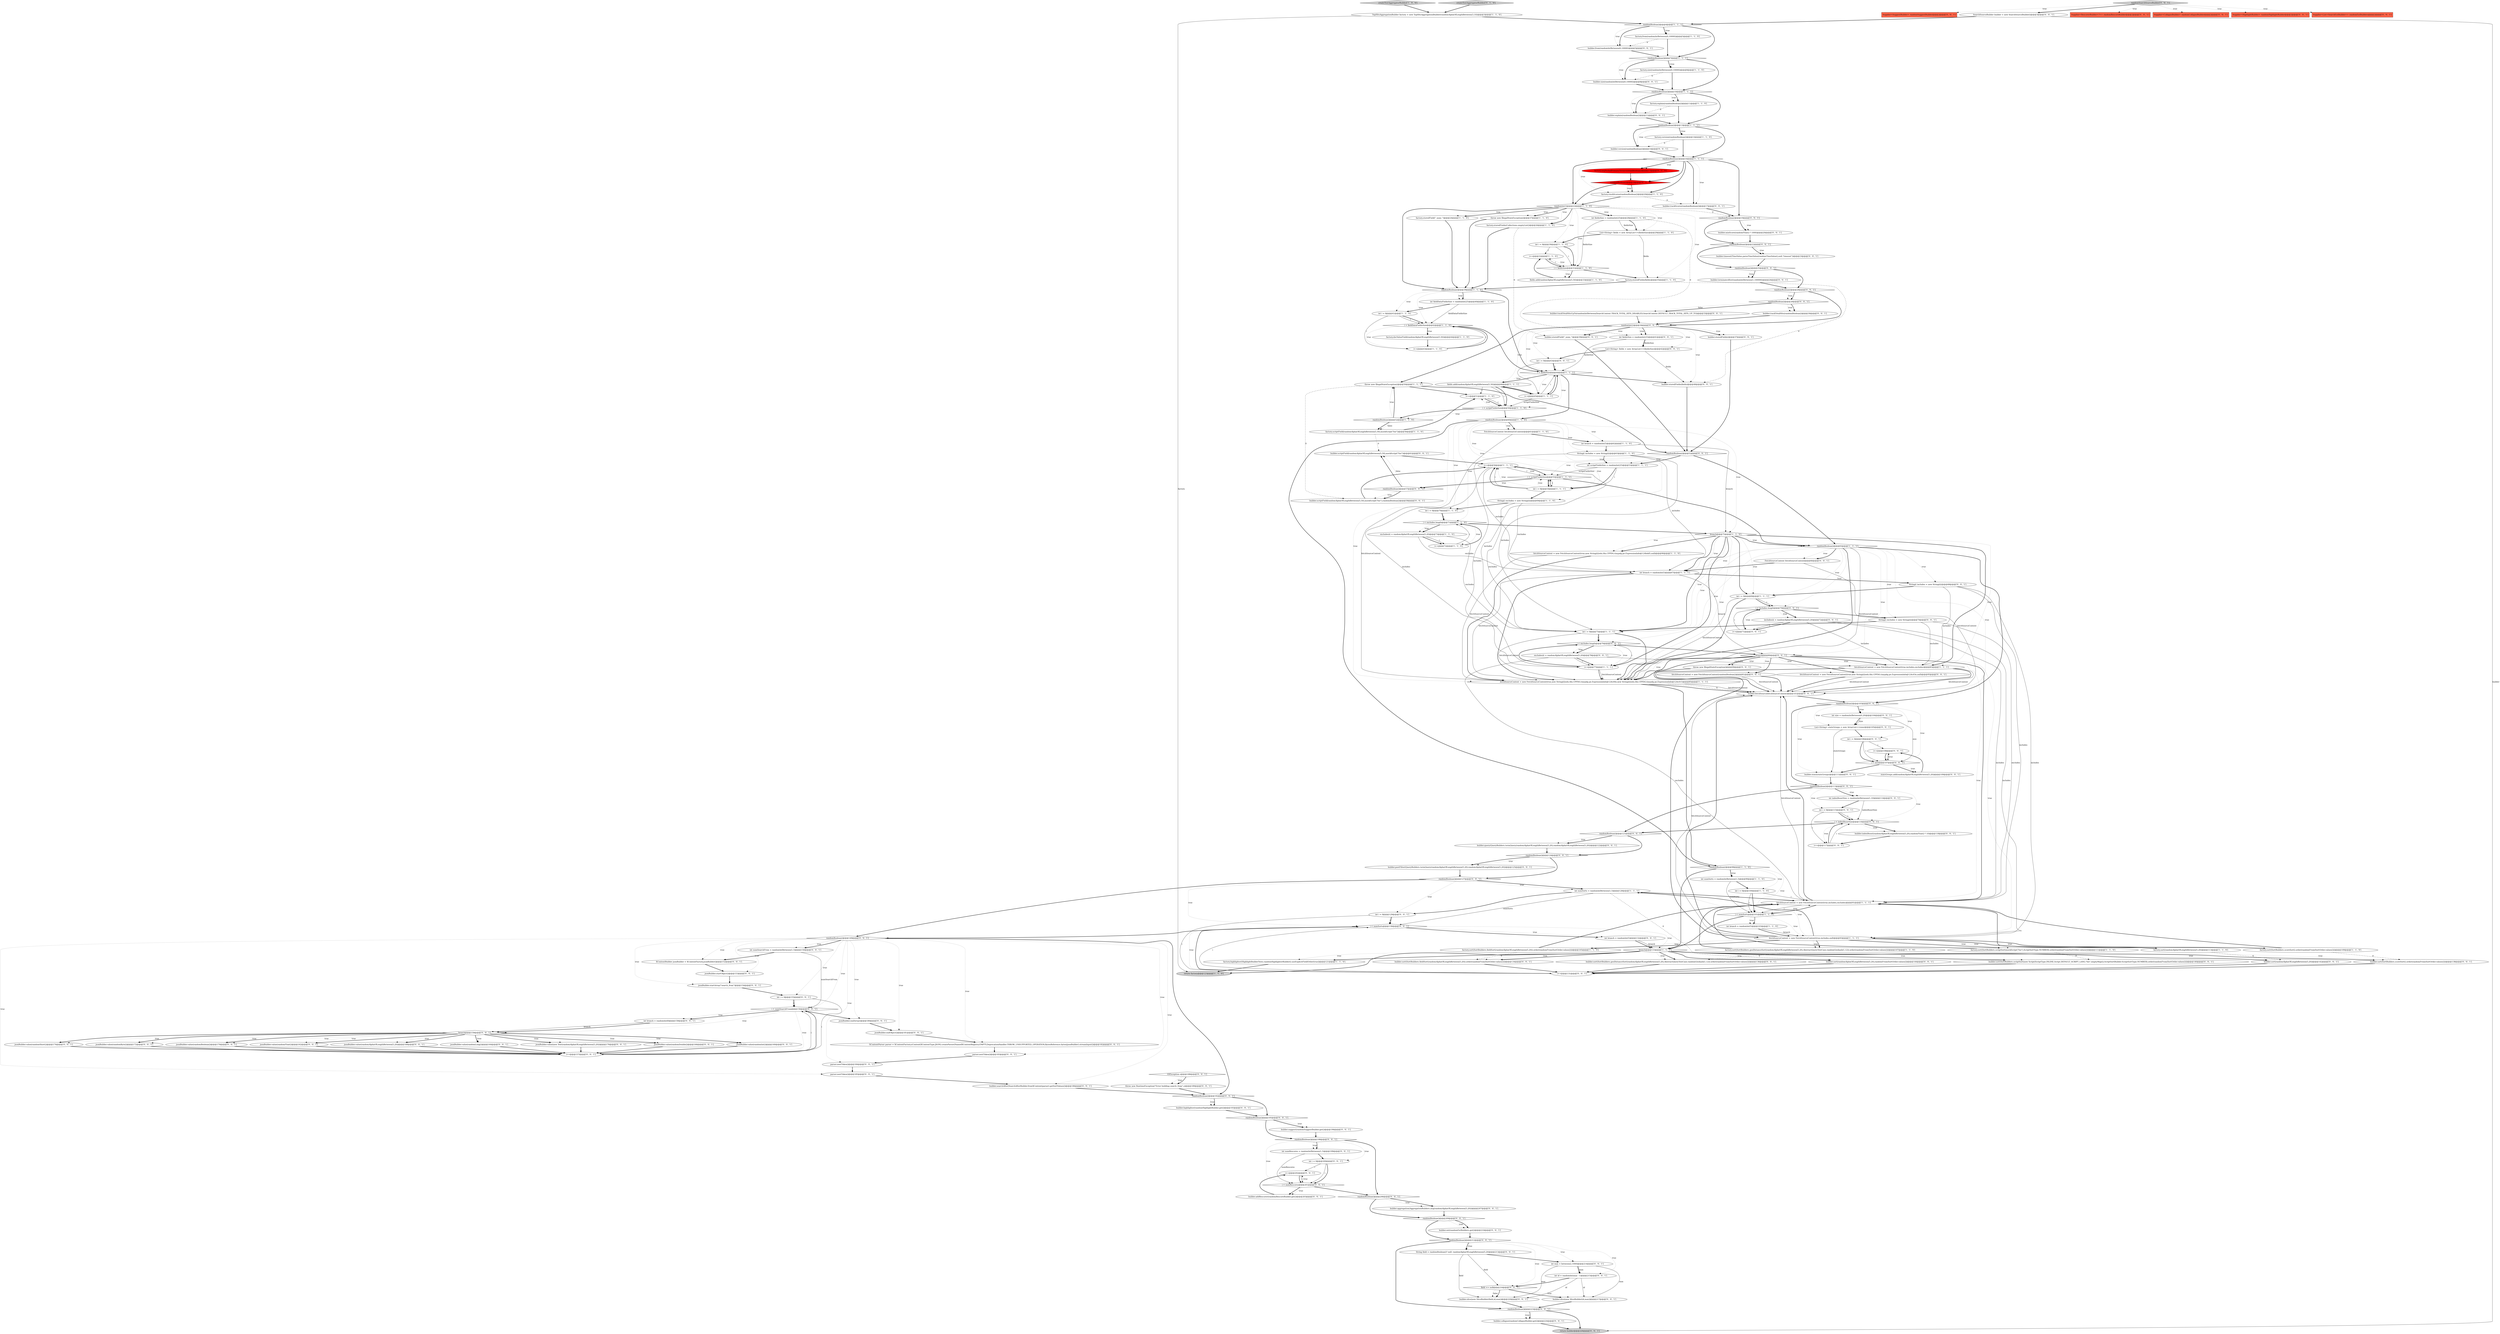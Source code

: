 digraph {
165 [style = filled, label = "fetchSourceContext = new FetchSourceContext(true,new String((((edu.fdu.CPPDG.tinypdg.pe.ExpressionInfo@124c03e,null)@@@95@@@['0', '0', '1']", fillcolor = white, shape = ellipse image = "AAA0AAABBB3BBB"];
68 [style = filled, label = "branch@@@133@@@['1', '1', '1']", fillcolor = white, shape = diamond image = "AAA0AAABBB1BBB"];
167 [style = filled, label = "builder.highlighter(randomHighlightBuilder.get())@@@193@@@['0', '0', '1']", fillcolor = white, shape = ellipse image = "AAA0AAABBB3BBB"];
105 [style = filled, label = "randomBoolean()@@@149@@@['0', '0', '1']", fillcolor = white, shape = diamond image = "AAA0AAABBB3BBB"];
135 [style = filled, label = "randomBoolean()@@@103@@@['0', '0', '1']", fillcolor = white, shape = diamond image = "AAA0AAABBB3BBB"];
133 [style = filled, label = "randomBoolean()@@@195@@@['0', '0', '1']", fillcolor = white, shape = diamond image = "AAA0AAABBB3BBB"];
177 [style = filled, label = "jsonBuilder.endArray()@@@180@@@['0', '0', '1']", fillcolor = white, shape = ellipse image = "AAA0AAABBB3BBB"];
8 [style = filled, label = "fetchSourceContext = new FetchSourceContext(true,includes,null)@@@93@@@['1', '1', '1']", fillcolor = white, shape = ellipse image = "AAA0AAABBB1BBB"];
199 [style = filled, label = "int i = 0@@@129@@@['0', '0', '1']", fillcolor = white, shape = ellipse image = "AAA0AAABBB3BBB"];
176 [style = filled, label = "Supplier<SuggestBuilder> randomSuggestBuilder@@@2@@@['0', '0', '1']", fillcolor = tomato, shape = box image = "AAA0AAABBB3BBB"];
9 [style = filled, label = "factory.version(randomBoolean())@@@14@@@['1', '1', '0']", fillcolor = white, shape = ellipse image = "AAA0AAABBB1BBB"];
82 [style = filled, label = "randomSearchSourceBuilder['0', '0', '1']", fillcolor = lightgray, shape = diamond image = "AAA0AAABBB3BBB"];
101 [style = filled, label = "randomBoolean()@@@22@@@['0', '0', '1']", fillcolor = white, shape = diamond image = "AAA0AAABBB3BBB"];
161 [style = filled, label = "i++@@@202@@@['0', '0', '1']", fillcolor = white, shape = ellipse image = "AAA0AAABBB3BBB"];
194 [style = filled, label = "randomBoolean()@@@192@@@['0', '0', '1']", fillcolor = white, shape = diamond image = "AAA0AAABBB3BBB"];
77 [style = filled, label = "randomBoolean()@@@19@@@['0', '1', '0']", fillcolor = red, shape = diamond image = "AAA1AAABBB2BBB"];
24 [style = filled, label = "fields.add(randomAlphaOfLengthBetween(5,50))@@@46@@@['1', '1', '1']", fillcolor = white, shape = ellipse image = "AAA0AAABBB1BBB"];
4 [style = filled, label = "throw new IllegalStateException()@@@50@@@['1', '1', '1']", fillcolor = white, shape = ellipse image = "AAA0AAABBB1BBB"];
187 [style = filled, label = "randomBoolean()@@@209@@@['0', '0', '1']", fillcolor = white, shape = diamond image = "AAA0AAABBB3BBB"];
159 [style = filled, label = "randomBoolean()@@@19@@@['0', '0', '1']", fillcolor = white, shape = diamond image = "AAA0AAABBB3BBB"];
97 [style = filled, label = "i < excludes.length@@@76@@@['0', '0', '1']", fillcolor = white, shape = diamond image = "AAA0AAABBB3BBB"];
127 [style = filled, label = "builder.sort(randomAlphaOfLengthBetween(5,20),randomFrom(SortOrder.values()))@@@144@@@['0', '0', '1']", fillcolor = white, shape = ellipse image = "AAA0AAABBB3BBB"];
203 [style = filled, label = "statsGroups.add(randomAlphaOfLengthBetween(5,20))@@@109@@@['0', '0', '1']", fillcolor = white, shape = ellipse image = "AAA0AAABBB3BBB"];
107 [style = filled, label = "jsonBuilder.startObject()@@@153@@@['0', '0', '1']", fillcolor = white, shape = ellipse image = "AAA0AAABBB3BBB"];
131 [style = filled, label = "throw new IllegalStateException()@@@99@@@['0', '0', '1']", fillcolor = white, shape = ellipse image = "AAA0AAABBB3BBB"];
139 [style = filled, label = "builder.sort(SortBuilders.scriptSort(new Script(ScriptType.INLINE,Script.DEFAULT_SCRIPT_LANG,\"foo\",emptyMap()),ScriptSortBuilder.ScriptSortType.NUMBER).order(randomFrom(SortOrder.values())))@@@140@@@['0', '0', '1']", fillcolor = white, shape = ellipse image = "AAA0AAABBB3BBB"];
169 [style = filled, label = "builder.storedFields()@@@37@@@['0', '0', '1']", fillcolor = white, shape = ellipse image = "AAA0AAABBB3BBB"];
60 [style = filled, label = "factory.docValueField(randomAlphaOfLengthBetween(5,50))@@@44@@@['1', '1', '0']", fillcolor = white, shape = ellipse image = "AAA0AAABBB1BBB"];
75 [style = filled, label = "factory.seqNoAndPrimaryTerm(randomBoolean())@@@17@@@['0', '1', '0']", fillcolor = red, shape = ellipse image = "AAA1AAABBB2BBB"];
108 [style = filled, label = "int size = randomIntBetween(0,20)@@@104@@@['0', '0', '1']", fillcolor = white, shape = ellipse image = "AAA0AAABBB3BBB"];
85 [style = filled, label = "builder.sort(randomAlphaOfLengthBetween(5,20))@@@142@@@['0', '0', '1']", fillcolor = white, shape = ellipse image = "AAA0AAABBB3BBB"];
44 [style = filled, label = "factory.sort(SortBuilders.scoreSort().order(randomFrom(SortOrder.values())))@@@109@@@['1', '1', '0']", fillcolor = white, shape = ellipse image = "AAA0AAABBB1BBB"];
13 [style = filled, label = "factory.size(randomIntBetween(0,10000))@@@8@@@['1', '1', '0']", fillcolor = white, shape = ellipse image = "AAA0AAABBB1BBB"];
51 [style = filled, label = "int branch = randomInt(5)@@@67@@@['1', '1', '1']", fillcolor = white, shape = ellipse image = "AAA0AAABBB1BBB"];
174 [style = filled, label = "fetchSourceContext = new FetchSourceContext(randomBoolean())@@@81@@@['0', '0', '1']", fillcolor = white, shape = ellipse image = "AAA0AAABBB3BBB"];
179 [style = filled, label = "builder.explain(randomBoolean())@@@11@@@['0', '0', '1']", fillcolor = white, shape = ellipse image = "AAA0AAABBB3BBB"];
150 [style = filled, label = "List<String> fields = new ArrayList<>(fieldsSize)@@@42@@@['0', '0', '1']", fillcolor = white, shape = ellipse image = "AAA0AAABBB3BBB"];
39 [style = filled, label = "i++@@@72@@@['1', '1', '0']", fillcolor = white, shape = ellipse image = "AAA0AAABBB1BBB"];
89 [style = filled, label = "randomBoolean()@@@198@@@['0', '0', '1']", fillcolor = white, shape = diamond image = "AAA0AAABBB3BBB"];
122 [style = filled, label = "builder.sort(SortBuilders.scoreSort().order(randomFrom(SortOrder.values())))@@@138@@@['0', '0', '1']", fillcolor = white, shape = ellipse image = "AAA0AAABBB3BBB"];
201 [style = filled, label = "int i = 0@@@43@@@['0', '0', '1']", fillcolor = white, shape = ellipse image = "AAA0AAABBB3BBB"];
163 [style = filled, label = "int indexBoostSize = randomIntBetween(1,10)@@@114@@@['0', '0', '1']", fillcolor = white, shape = ellipse image = "AAA0AAABBB3BBB"];
15 [style = filled, label = "factory.sort(randomAlphaOfLengthBetween(5,20))@@@113@@@['1', '1', '0']", fillcolor = white, shape = ellipse image = "AAA0AAABBB1BBB"];
40 [style = filled, label = "randomBoolean()@@@65@@@['1', '1', '1']", fillcolor = white, shape = diamond image = "AAA0AAABBB1BBB"];
52 [style = filled, label = "throw new IllegalStateException()@@@37@@@['1', '1', '0']", fillcolor = white, shape = ellipse image = "AAA0AAABBB1BBB"];
96 [style = filled, label = "builder.trackTotalHits(randomBoolean())@@@30@@@['0', '0', '1']", fillcolor = white, shape = ellipse image = "AAA0AAABBB3BBB"];
103 [style = filled, label = "randomBoolean()@@@212@@@['0', '0', '1']", fillcolor = white, shape = diamond image = "AAA0AAABBB3BBB"];
64 [style = filled, label = "randomBoolean()@@@39@@@['1', '1', '0']", fillcolor = white, shape = diamond image = "AAA0AAABBB1BBB"];
111 [style = filled, label = "IOException e@@@188@@@['0', '0', '1']", fillcolor = white, shape = diamond image = "AAA0AAABBB3BBB"];
156 [style = filled, label = "i < indexBoostSize@@@116@@@['0', '0', '1']", fillcolor = white, shape = diamond image = "AAA0AAABBB3BBB"];
140 [style = filled, label = "int branch = randomInt(8)@@@158@@@['0', '0', '1']", fillcolor = white, shape = ellipse image = "AAA0AAABBB3BBB"];
134 [style = filled, label = "jsonBuilder.value(randomByte())@@@172@@@['0', '0', '1']", fillcolor = white, shape = ellipse image = "AAA0AAABBB3BBB"];
54 [style = filled, label = "int i = 0@@@70@@@['1', '1', '0']", fillcolor = white, shape = ellipse image = "AAA0AAABBB1BBB"];
99 [style = filled, label = "builder.timeout(TimeValue.parseTimeValue(randomTimeValue(),null,\"timeout\"))@@@23@@@['0', '0', '1']", fillcolor = white, shape = ellipse image = "AAA0AAABBB3BBB"];
162 [style = filled, label = "builder.addRescorer(randomRescoreBuilder.get())@@@203@@@['0', '0', '1']", fillcolor = white, shape = ellipse image = "AAA0AAABBB3BBB"];
157 [style = filled, label = "jsonBuilder.value(randomFloat())@@@162@@@['0', '0', '1']", fillcolor = white, shape = ellipse image = "AAA0AAABBB3BBB"];
200 [style = filled, label = "builder.from(randomIntBetween(0,10000))@@@5@@@['0', '0', '1']", fillcolor = white, shape = ellipse image = "AAA0AAABBB3BBB"];
193 [style = filled, label = "randomBoolean()@@@113@@@['0', '0', '1']", fillcolor = white, shape = diamond image = "AAA0AAABBB3BBB"];
30 [style = filled, label = "int scriptFieldsSize = randomInt(25)@@@53@@@['1', '1', '1']", fillcolor = white, shape = ellipse image = "AAA0AAABBB1BBB"];
47 [style = filled, label = "fetchSourceContext = new FetchSourceContext(true,new String((((edu.fdu.CPPDG.tinypdg.pe.ExpressionInfo@124c00e,new String((((edu.fdu.CPPDG.tinypdg.pe.ExpressionInfo@124c015)@@@85@@@['1', '1', '1']", fillcolor = white, shape = ellipse image = "AAA0AAABBB1BBB"];
56 [style = filled, label = "i < fieldsSize@@@44@@@['1', '1', '1']", fillcolor = white, shape = diamond image = "AAA0AAABBB1BBB"];
196 [style = filled, label = "jsonBuilder.value(randomAlphaOfLengthBetween(5,20))@@@168@@@['0', '0', '1']", fillcolor = white, shape = ellipse image = "AAA0AAABBB3BBB"];
7 [style = filled, label = "i < numSorts@@@101@@@['1', '1', '0']", fillcolor = white, shape = diamond image = "AAA0AAABBB1BBB"];
28 [style = filled, label = "int numSorts = randomIntBetween(1,5)@@@128@@@['1', '1', '1']", fillcolor = white, shape = ellipse image = "AAA0AAABBB1BBB"];
55 [style = filled, label = "int i = 0@@@75@@@['1', '1', '1']", fillcolor = white, shape = ellipse image = "AAA0AAABBB1BBB"];
2 [style = filled, label = "factory.scriptField(randomAlphaOfLengthBetween(5,50),mockScript(\"foo\"))@@@56@@@['1', '1', '0']", fillcolor = white, shape = ellipse image = "AAA0AAABBB1BBB"];
1 [style = filled, label = "i < fieldDataFieldsSize@@@42@@@['1', '1', '0']", fillcolor = white, shape = diamond image = "AAA0AAABBB1BBB"];
195 [style = filled, label = "builder.minScore(randomFloat() * 1000)@@@20@@@['0', '0', '1']", fillcolor = white, shape = ellipse image = "AAA0AAABBB3BBB"];
198 [style = filled, label = "builder.size(randomIntBetween(0,10000))@@@8@@@['0', '0', '1']", fillcolor = white, shape = ellipse image = "AAA0AAABBB3BBB"];
23 [style = filled, label = "fetchSourceContext = new FetchSourceContext(true,new String((((edu.fdu.CPPDG.tinypdg.pe.ExpressionInfo@124bdd5,null)@@@90@@@['1', '1', '0']", fillcolor = white, shape = ellipse image = "AAA0AAABBB1BBB"];
124 [style = filled, label = "i < numSearchFrom@@@156@@@['0', '0', '1']", fillcolor = white, shape = diamond image = "AAA0AAABBB3BBB"];
164 [style = filled, label = "i++@@@108@@@['0', '0', '1']", fillcolor = white, shape = ellipse image = "AAA0AAABBB3BBB"];
146 [style = filled, label = "int numSearchFrom = randomIntBetween(1,5)@@@150@@@['0', '0', '1']", fillcolor = white, shape = ellipse image = "AAA0AAABBB3BBB"];
46 [style = filled, label = "createTestAggregatorBuilder['1', '0', '0']", fillcolor = lightgray, shape = diamond image = "AAA0AAABBB1BBB"];
26 [style = filled, label = "randomBoolean()@@@98@@@['1', '1', '0']", fillcolor = white, shape = diamond image = "AAA0AAABBB1BBB"];
57 [style = filled, label = "factory.highlighter(HighlightBuilderTests.randomHighlighterBuilder().useExplicitFieldOrder(true))@@@121@@@['1', '1', '0']", fillcolor = white, shape = ellipse image = "AAA0AAABBB1BBB"];
72 [style = filled, label = "List<String> fields = new ArrayList<>(fieldsSize)@@@29@@@['1', '1', '0']", fillcolor = white, shape = ellipse image = "AAA0AAABBB1BBB"];
48 [style = filled, label = "randomBoolean()@@@7@@@['1', '1', '1']", fillcolor = white, shape = diamond image = "AAA0AAABBB1BBB"];
168 [style = filled, label = "builder.ext(randomExtBuilders.get())@@@210@@@['0', '0', '1']", fillcolor = white, shape = ellipse image = "AAA0AAABBB3BBB"];
36 [style = filled, label = "fields.add(randomAlphaOfLengthBetween(5,50))@@@33@@@['1', '1', '0']", fillcolor = white, shape = ellipse image = "AAA0AAABBB1BBB"];
45 [style = filled, label = "i++@@@32@@@['1', '1', '0']", fillcolor = white, shape = ellipse image = "AAA0AAABBB1BBB"];
32 [style = filled, label = "String(( excludes = new String((((@@@69@@@['1', '1', '0']", fillcolor = white, shape = ellipse image = "AAA0AAABBB1BBB"];
144 [style = filled, label = "String(( excludes = new String((((@@@74@@@['0', '0', '1']", fillcolor = white, shape = ellipse image = "AAA0AAABBB3BBB"];
70 [style = filled, label = "factory.sort(SortBuilders.geoDistanceSort(randomAlphaOfLengthBetween(5,20),AbstractQueryTestCase.randomGeohash(1,12)).order(randomFrom(SortOrder.values())))@@@107@@@['1', '1', '0']", fillcolor = white, shape = ellipse image = "AAA0AAABBB1BBB"];
102 [style = filled, label = "String(( includes = new String((((@@@68@@@['0', '0', '1']", fillcolor = white, shape = ellipse image = "AAA0AAABBB3BBB"];
192 [style = filled, label = "randomBoolean()@@@223@@@['0', '0', '1']", fillcolor = white, shape = diamond image = "AAA0AAABBB3BBB"];
63 [style = filled, label = "branch@@@75@@@['1', '1', '0']", fillcolor = white, shape = diamond image = "AAA0AAABBB1BBB"];
50 [style = filled, label = "i++@@@51@@@['1', '1', '0']", fillcolor = white, shape = ellipse image = "AAA0AAABBB1BBB"];
121 [style = filled, label = "randomBoolean()@@@121@@@['0', '0', '1']", fillcolor = white, shape = diamond image = "AAA0AAABBB3BBB"];
116 [style = filled, label = "branch@@@80@@@['0', '0', '1']", fillcolor = white, shape = diamond image = "AAA0AAABBB3BBB"];
20 [style = filled, label = "int i = 0@@@69@@@['1', '1', '1']", fillcolor = white, shape = ellipse image = "AAA0AAABBB1BBB"];
21 [style = filled, label = "FetchSourceContext fetchSourceContext@@@61@@@['1', '1', '0']", fillcolor = white, shape = ellipse image = "AAA0AAABBB1BBB"];
117 [style = filled, label = "builder.slice(new SliceBuilder(field,id,max))@@@220@@@['0', '0', '1']", fillcolor = white, shape = ellipse image = "AAA0AAABBB3BBB"];
6 [style = filled, label = "excludes(i( = randomAlphaOfLengthBetween(5,20)@@@73@@@['1', '1', '0']", fillcolor = white, shape = ellipse image = "AAA0AAABBB1BBB"];
137 [style = filled, label = "excludes(i( = randomAlphaOfLengthBetween(5,20)@@@78@@@['0', '0', '1']", fillcolor = white, shape = ellipse image = "AAA0AAABBB3BBB"];
186 [style = filled, label = "builder.trackTotalHitsUpTo(randomIntBetween(SearchContext.TRACK_TOTAL_HITS_DISABLED,SearchContext.DEFAULT_TRACK_TOTAL_HITS_UP_TO))@@@33@@@['0', '0', '1']", fillcolor = white, shape = ellipse image = "AAA0AAABBB3BBB"];
16 [style = filled, label = "i < scriptFieldsSize@@@50@@@['1', '1', '0']", fillcolor = white, shape = diamond image = "AAA0AAABBB1BBB"];
100 [style = filled, label = "i < includes.length@@@70@@@['0', '0', '1']", fillcolor = white, shape = diamond image = "AAA0AAABBB3BBB"];
41 [style = filled, label = "i < excludes.length@@@71@@@['1', '1', '0']", fillcolor = white, shape = diamond image = "AAA0AAABBB1BBB"];
80 [style = filled, label = "randomBoolean()@@@28@@@['0', '0', '1']", fillcolor = white, shape = diamond image = "AAA0AAABBB3BBB"];
202 [style = filled, label = "FetchSourceContext fetchSourceContext@@@66@@@['0', '0', '1']", fillcolor = white, shape = ellipse image = "AAA0AAABBB3BBB"];
153 [style = filled, label = "field == null@@@216@@@['0', '0', '1']", fillcolor = white, shape = diamond image = "AAA0AAABBB3BBB"];
87 [style = filled, label = "builder.slice(new SliceBuilder(id,max))@@@217@@@['0', '0', '1']", fillcolor = white, shape = ellipse image = "AAA0AAABBB3BBB"];
185 [style = filled, label = "List<String> statsGroups = new ArrayList<>(size)@@@105@@@['0', '0', '1']", fillcolor = white, shape = ellipse image = "AAA0AAABBB3BBB"];
106 [style = filled, label = "randomBoolean()@@@25@@@['0', '0', '1']", fillcolor = white, shape = diamond image = "AAA0AAABBB3BBB"];
197 [style = filled, label = "SearchSourceBuilder builder = new SearchSourceBuilder()@@@3@@@['0', '0', '1']", fillcolor = white, shape = ellipse image = "AAA0AAABBB3BBB"];
67 [style = filled, label = "int i = 0@@@30@@@['1', '1', '0']", fillcolor = white, shape = ellipse image = "AAA0AAABBB1BBB"];
29 [style = filled, label = "randomInt(3)@@@22@@@['1', '1', '0']", fillcolor = white, shape = diamond image = "AAA0AAABBB1BBB"];
130 [style = filled, label = "XContentParser parser = XContentFactory.xContent(XContentType.JSON).createParser(NamedXContentRegistry.EMPTY,DeprecationHandler.THROW_UNSUPPORTED_OPERATION,BytesReference.bytes(jsonBuilder).streamInput())@@@182@@@['0', '0', '1']", fillcolor = white, shape = ellipse image = "AAA0AAABBB3BBB"];
142 [style = filled, label = "builder.sort(SortBuilders.fieldSort(randomAlphaOfLengthBetween(5,20)).order(randomFrom(SortOrder.values())))@@@134@@@['0', '0', '1']", fillcolor = white, shape = ellipse image = "AAA0AAABBB3BBB"];
155 [style = filled, label = "int id = randomInt(max - 1)@@@215@@@['0', '0', '1']", fillcolor = white, shape = ellipse image = "AAA0AAABBB3BBB"];
175 [style = filled, label = "randomBoolean()@@@52@@@['0', '0', '1']", fillcolor = white, shape = diamond image = "AAA0AAABBB3BBB"];
81 [style = filled, label = "jsonBuilder.value(randomLong())@@@164@@@['0', '0', '1']", fillcolor = white, shape = ellipse image = "AAA0AAABBB3BBB"];
141 [style = filled, label = "throw new RuntimeException(\"Error building search_from\",e)@@@189@@@['0', '0', '1']", fillcolor = white, shape = ellipse image = "AAA0AAABBB3BBB"];
92 [style = filled, label = "int i = 0@@@155@@@['0', '0', '1']", fillcolor = white, shape = ellipse image = "AAA0AAABBB3BBB"];
83 [style = filled, label = "i < size@@@107@@@['0', '0', '1']", fillcolor = white, shape = diamond image = "AAA0AAABBB3BBB"];
123 [style = filled, label = "int i = 0@@@106@@@['0', '0', '1']", fillcolor = white, shape = ellipse image = "AAA0AAABBB3BBB"];
12 [style = filled, label = "factory.from(randomIntBetween(0,10000))@@@5@@@['1', '1', '0']", fillcolor = white, shape = ellipse image = "AAA0AAABBB1BBB"];
58 [style = filled, label = "factory.sort(SortBuilders.scriptSort(mockScript(\"foo\"),ScriptSortType.NUMBER).order(randomFrom(SortOrder.values())))@@@111@@@['1', '1', '0']", fillcolor = white, shape = ellipse image = "AAA0AAABBB1BBB"];
115 [style = filled, label = "Supplier<RescorerBuilder<?>> randomRescoreBuilder@@@2@@@['0', '0', '1']", fillcolor = tomato, shape = box image = "AAA0AAABBB3BBB"];
14 [style = filled, label = "factory.storedFields(fields)@@@35@@@['1', '1', '0']", fillcolor = white, shape = ellipse image = "AAA0AAABBB1BBB"];
104 [style = filled, label = "builder.stats(statsGroups)@@@111@@@['0', '0', '1']", fillcolor = white, shape = ellipse image = "AAA0AAABBB3BBB"];
173 [style = filled, label = "randomInt(2)@@@36@@@['0', '0', '1']", fillcolor = white, shape = diamond image = "AAA0AAABBB3BBB"];
59 [style = filled, label = "int i = 0@@@41@@@['1', '1', '0']", fillcolor = white, shape = ellipse image = "AAA0AAABBB1BBB"];
181 [style = filled, label = "jsonBuilder.value(new Text(randomAlphaOfLengthBetween(5,20)))@@@176@@@['0', '0', '1']", fillcolor = white, shape = ellipse image = "AAA0AAABBB3BBB"];
73 [style = filled, label = "randomBoolean()@@@60@@@['1', '1', '0']", fillcolor = white, shape = diamond image = "AAA0AAABBB1BBB"];
5 [style = filled, label = "TopHitsAggregationBuilder factory = new TopHitsAggregationBuilder(randomAlphaOfLengthBetween(3,10))@@@3@@@['1', '1', '0']", fillcolor = white, shape = ellipse image = "AAA0AAABBB1BBB"];
138 [style = filled, label = "jsonBuilder.endObject()@@@181@@@['0', '0', '1']", fillcolor = white, shape = ellipse image = "AAA0AAABBB3BBB"];
38 [style = filled, label = "factory.explain(randomBoolean())@@@11@@@['1', '1', '0']", fillcolor = white, shape = ellipse image = "AAA0AAABBB1BBB"];
43 [style = filled, label = "return factory@@@123@@@['1', '1', '0']", fillcolor = lightgray, shape = ellipse image = "AAA0AAABBB1BBB"];
10 [style = filled, label = "randomBoolean()@@@13@@@['1', '1', '1']", fillcolor = white, shape = diamond image = "AAA0AAABBB1BBB"];
113 [style = filled, label = "builder.suggest(randomSuggestBuilder.get())@@@196@@@['0', '0', '1']", fillcolor = white, shape = ellipse image = "AAA0AAABBB3BBB"];
119 [style = filled, label = "i++@@@71@@@['0', '0', '1']", fillcolor = white, shape = ellipse image = "AAA0AAABBB3BBB"];
114 [style = filled, label = "int max = between(2,1000)@@@214@@@['0', '0', '1']", fillcolor = white, shape = ellipse image = "AAA0AAABBB3BBB"];
183 [style = filled, label = "int numRescores = randomIntBetween(1,5)@@@199@@@['0', '0', '1']", fillcolor = white, shape = ellipse image = "AAA0AAABBB3BBB"];
65 [style = filled, label = "factory.storedField(\"_none_\")@@@24@@@['1', '1', '0']", fillcolor = white, shape = ellipse image = "AAA0AAABBB1BBB"];
37 [style = filled, label = "i++@@@56@@@['1', '1', '1']", fillcolor = white, shape = ellipse image = "AAA0AAABBB1BBB"];
95 [style = filled, label = "builder.indexBoost(randomAlphaOfLengthBetween(5,20),randomFloat() * 10)@@@118@@@['0', '0', '1']", fillcolor = white, shape = ellipse image = "AAA0AAABBB3BBB"];
49 [style = filled, label = "randomBoolean()@@@4@@@['1', '1', '1']", fillcolor = white, shape = diamond image = "AAA0AAABBB1BBB"];
145 [style = filled, label = "builder.terminateAfter(randomIntBetween(1,100000))@@@26@@@['0', '0', '1']", fillcolor = white, shape = ellipse image = "AAA0AAABBB3BBB"];
86 [style = filled, label = "XContentBuilder jsonBuilder = XContentFactory.jsonBuilder()@@@152@@@['0', '0', '1']", fillcolor = white, shape = ellipse image = "AAA0AAABBB3BBB"];
42 [style = filled, label = "int branch = randomInt(5)@@@103@@@['1', '1', '0']", fillcolor = white, shape = ellipse image = "AAA0AAABBB1BBB"];
25 [style = filled, label = "i < fieldsSize@@@31@@@['1', '1', '0']", fillcolor = white, shape = diamond image = "AAA0AAABBB1BBB"];
78 [style = filled, label = "jsonBuilder.value(randomBoolean())@@@170@@@['0', '0', '1']", fillcolor = white, shape = ellipse image = "AAA0AAABBB3BBB"];
180 [style = filled, label = "builder.scriptField(randomAlphaOfLengthBetween(5,50),mockScript(\"foo\"),randomBoolean())@@@58@@@['0', '0', '1']", fillcolor = white, shape = ellipse image = "AAA0AAABBB3BBB"];
91 [style = filled, label = "int i = 0@@@200@@@['0', '0', '1']", fillcolor = white, shape = ellipse image = "AAA0AAABBB3BBB"];
3 [style = filled, label = "randomBoolean()@@@10@@@['1', '1', '1']", fillcolor = white, shape = diamond image = "AAA0AAABBB1BBB"];
79 [style = filled, label = "builder.aggregation(AggregationBuilders.avg(randomAlphaOfLengthBetween(5,20)))@@@207@@@['0', '0', '1']", fillcolor = white, shape = ellipse image = "AAA0AAABBB3BBB"];
171 [style = filled, label = "builder.sort(SortBuilders.geoDistanceSort(randomAlphaOfLengthBetween(5,20),AbstractQueryTestCase.randomGeohash(1,12)).order(randomFrom(SortOrder.values())))@@@136@@@['0', '0', '1']", fillcolor = white, shape = ellipse image = "AAA0AAABBB3BBB"];
33 [style = filled, label = "int numSorts = randomIntBetween(1,5)@@@99@@@['1', '1', '0']", fillcolor = white, shape = ellipse image = "AAA0AAABBB1BBB"];
118 [style = filled, label = "builder.version(randomBoolean())@@@14@@@['0', '0', '1']", fillcolor = white, shape = ellipse image = "AAA0AAABBB3BBB"];
170 [style = filled, label = "jsonBuilder.value(randomDouble())@@@166@@@['0', '0', '1']", fillcolor = white, shape = ellipse image = "AAA0AAABBB3BBB"];
53 [style = filled, label = "int fieldDataFieldsSize = randomInt(25)@@@40@@@['1', '1', '0']", fillcolor = white, shape = ellipse image = "AAA0AAABBB1BBB"];
120 [style = filled, label = "int i = 0@@@115@@@['0', '0', '1']", fillcolor = white, shape = ellipse image = "AAA0AAABBB3BBB"];
160 [style = filled, label = "builder.scriptField(randomAlphaOfLengthBetween(5,50),mockScript(\"foo\"))@@@61@@@['0', '0', '1']", fillcolor = white, shape = ellipse image = "AAA0AAABBB3BBB"];
128 [style = filled, label = "builder.searchAfter(SearchAfterBuilder.fromXContent(parser).getSortValues())@@@186@@@['0', '0', '1']", fillcolor = white, shape = ellipse image = "AAA0AAABBB3BBB"];
0 [style = filled, label = "int fieldsSize = randomInt(25)@@@28@@@['1', '1', '0']", fillcolor = white, shape = ellipse image = "AAA0AAABBB1BBB"];
125 [style = filled, label = "jsonBuilder.value(randomInt())@@@160@@@['0', '0', '1']", fillcolor = white, shape = ellipse image = "AAA0AAABBB3BBB"];
35 [style = filled, label = "fetchSourceContext = new FetchSourceContext(true,includes,excludes)@@@91@@@['1', '1', '1']", fillcolor = white, shape = ellipse image = "AAA0AAABBB1BBB"];
74 [style = filled, label = "i < scriptFieldsSize@@@55@@@['1', '1', '1']", fillcolor = white, shape = diamond image = "AAA0AAABBB1BBB"];
69 [style = filled, label = "factory.storedFields(Collections.emptyList())@@@26@@@['1', '1', '0']", fillcolor = white, shape = ellipse image = "AAA0AAABBB1BBB"];
61 [style = filled, label = "int i = 0@@@100@@@['1', '1', '0']", fillcolor = white, shape = ellipse image = "AAA0AAABBB1BBB"];
143 [style = filled, label = "Supplier<CollapseBuilder> randomCollapseBuilder@@@2@@@['0', '0', '1']", fillcolor = tomato, shape = box image = "AAA0AAABBB3BBB"];
188 [style = filled, label = "randomBoolean()@@@29@@@['0', '0', '1']", fillcolor = white, shape = diamond image = "AAA0AAABBB3BBB"];
129 [style = filled, label = "builder.storedFields(fields)@@@48@@@['0', '0', '1']", fillcolor = white, shape = ellipse image = "AAA0AAABBB3BBB"];
136 [style = filled, label = "jsonBuilder.value(randomShort())@@@174@@@['0', '0', '1']", fillcolor = white, shape = ellipse image = "AAA0AAABBB3BBB"];
204 [style = filled, label = "return builder@@@226@@@['0', '0', '1']", fillcolor = lightgray, shape = ellipse image = "AAA0AAABBB3BBB"];
109 [style = filled, label = "jsonBuilder.startArray(\"search_from\")@@@154@@@['0', '0', '1']", fillcolor = white, shape = ellipse image = "AAA0AAABBB3BBB"];
17 [style = filled, label = "factory.sort(SortBuilders.fieldSort(randomAlphaOfLengthBetween(5,20)).order(randomFrom(SortOrder.values())))@@@105@@@['1', '1', '0']", fillcolor = white, shape = ellipse image = "AAA0AAABBB1BBB"];
158 [style = filled, label = "builder.trackScores(randomBoolean())@@@17@@@['0', '0', '1']", fillcolor = white, shape = ellipse image = "AAA0AAABBB3BBB"];
11 [style = filled, label = "fetchSourceContext = new FetchSourceContext(true,includes,excludes)@@@83@@@['1', '1', '1']", fillcolor = white, shape = ellipse image = "AAA0AAABBB1BBB"];
189 [style = filled, label = "branch@@@159@@@['0', '0', '1']", fillcolor = white, shape = diamond image = "AAA0AAABBB3BBB"];
18 [style = filled, label = "String(( includes = new String((((@@@63@@@['1', '1', '0']", fillcolor = white, shape = ellipse image = "AAA0AAABBB1BBB"];
76 [style = filled, label = "createTestAggregatorBuilder['0', '1', '0']", fillcolor = lightgray, shape = diamond image = "AAA0AAABBB2BBB"];
126 [style = filled, label = "i++@@@117@@@['0', '0', '1']", fillcolor = white, shape = ellipse image = "AAA0AAABBB3BBB"];
71 [style = filled, label = "int branch = randomInt(5)@@@62@@@['1', '1', '0']", fillcolor = white, shape = ellipse image = "AAA0AAABBB1BBB"];
190 [style = filled, label = "randomBoolean()@@@57@@@['0', '0', '1']", fillcolor = white, shape = diamond image = "AAA0AAABBB3BBB"];
151 [style = filled, label = "includes(i( = randomAlphaOfLengthBetween(5,20)@@@72@@@['0', '0', '1']", fillcolor = white, shape = ellipse image = "AAA0AAABBB3BBB"];
172 [style = filled, label = "i++@@@157@@@['0', '0', '1']", fillcolor = white, shape = ellipse image = "AAA0AAABBB3BBB"];
22 [style = filled, label = "i++@@@43@@@['1', '1', '0']", fillcolor = white, shape = ellipse image = "AAA0AAABBB1BBB"];
132 [style = filled, label = "builder.collapse(randomCollapseBuilder.get())@@@224@@@['0', '0', '1']", fillcolor = white, shape = ellipse image = "AAA0AAABBB3BBB"];
110 [style = filled, label = "int branch = randomInt(5)@@@132@@@['0', '0', '1']", fillcolor = white, shape = ellipse image = "AAA0AAABBB3BBB"];
19 [style = filled, label = "i++@@@77@@@['1', '1', '1']", fillcolor = white, shape = ellipse image = "AAA0AAABBB1BBB"];
93 [style = filled, label = "i < numSorts@@@130@@@['0', '0', '1']", fillcolor = white, shape = diamond image = "AAA0AAABBB3BBB"];
34 [style = filled, label = "i++@@@45@@@['1', '1', '1']", fillcolor = white, shape = ellipse image = "AAA0AAABBB1BBB"];
154 [style = filled, label = "randomBoolean()@@@124@@@['0', '0', '1']", fillcolor = white, shape = diamond image = "AAA0AAABBB3BBB"];
90 [style = filled, label = "builder.query(QueryBuilders.termQuery(randomAlphaOfLengthBetween(5,20),randomAlphaOfLengthBetween(5,20)))@@@122@@@['0', '0', '1']", fillcolor = white, shape = ellipse image = "AAA0AAABBB3BBB"];
62 [style = filled, label = "factory.trackScores(randomBoolean())@@@20@@@['1', '1', '0']", fillcolor = white, shape = ellipse image = "AAA0AAABBB1BBB"];
149 [style = filled, label = "i < numRescores@@@201@@@['0', '0', '1']", fillcolor = white, shape = diamond image = "AAA0AAABBB3BBB"];
182 [style = filled, label = "parser.nextToken()@@@184@@@['0', '0', '1']", fillcolor = white, shape = ellipse image = "AAA0AAABBB3BBB"];
166 [style = filled, label = "randomBoolean()@@@206@@@['0', '0', '1']", fillcolor = white, shape = diamond image = "AAA0AAABBB3BBB"];
191 [style = filled, label = "parser.nextToken()@@@183@@@['0', '0', '1']", fillcolor = white, shape = ellipse image = "AAA0AAABBB3BBB"];
27 [style = filled, label = "randomBoolean()@@@52@@@['1', '1', '0']", fillcolor = white, shape = diamond image = "AAA0AAABBB1BBB"];
31 [style = filled, label = "int i = 0@@@54@@@['1', '1', '1']", fillcolor = white, shape = ellipse image = "AAA0AAABBB1BBB"];
112 [style = filled, label = "builder.fetchSource(fetchSourceContext)@@@101@@@['0', '0', '1']", fillcolor = white, shape = ellipse image = "AAA0AAABBB3BBB"];
184 [style = filled, label = "Supplier<HighlightBuilder> randomHighlightBuilder@@@2@@@['0', '0', '1']", fillcolor = tomato, shape = box image = "AAA0AAABBB3BBB"];
178 [style = filled, label = "i++@@@131@@@['0', '0', '1']", fillcolor = white, shape = ellipse image = "AAA0AAABBB3BBB"];
66 [style = filled, label = "randomBoolean()@@@16@@@['1', '1', '1']", fillcolor = white, shape = diamond image = "AAA0AAABBB1BBB"];
88 [style = filled, label = "parser.nextToken()@@@185@@@['0', '0', '1']", fillcolor = white, shape = ellipse image = "AAA0AAABBB3BBB"];
84 [style = filled, label = "builder.postFilter(QueryBuilders.termQuery(randomAlphaOfLengthBetween(5,20),randomAlphaOfLengthBetween(5,20)))@@@125@@@['0', '0', '1']", fillcolor = white, shape = ellipse image = "AAA0AAABBB3BBB"];
148 [style = filled, label = "int fieldsSize = randomInt(25)@@@41@@@['0', '0', '1']", fillcolor = white, shape = ellipse image = "AAA0AAABBB3BBB"];
94 [style = filled, label = "Supplier<List<SearchExtBuilder>> randomExtBuilders@@@2@@@['0', '0', '1']", fillcolor = tomato, shape = box image = "AAA0AAABBB3BBB"];
152 [style = filled, label = "builder.storedField(\"_none_\")@@@39@@@['0', '0', '1']", fillcolor = white, shape = ellipse image = "AAA0AAABBB3BBB"];
98 [style = filled, label = "randomBoolean()@@@127@@@['0', '0', '1']", fillcolor = white, shape = diamond image = "AAA0AAABBB3BBB"];
147 [style = filled, label = "String field = randomBoolean()? null: randomAlphaOfLengthBetween(5,20)@@@213@@@['0', '0', '1']", fillcolor = white, shape = ellipse image = "AAA0AAABBB3BBB"];
172->124 [style = solid, label="i"];
102->20 [style = bold, label=""];
8->28 [style = dotted, label="true"];
117->192 [style = bold, label=""];
154->84 [style = dotted, label="true"];
10->66 [style = bold, label=""];
56->34 [style = bold, label=""];
151->35 [style = solid, label="includes"];
114->117 [style = solid, label="max"];
67->25 [style = bold, label=""];
55->47 [style = bold, label=""];
68->43 [style = bold, label=""];
46->5 [style = bold, label=""];
73->47 [style = dotted, label="true"];
44->35 [style = bold, label=""];
133->113 [style = bold, label=""];
73->63 [style = dotted, label="true"];
29->0 [style = bold, label=""];
164->83 [style = bold, label=""];
109->92 [style = bold, label=""];
73->21 [style = bold, label=""];
183->91 [style = bold, label=""];
25->14 [style = bold, label=""];
111->141 [style = dotted, label="true"];
140->189 [style = solid, label="branch"];
174->112 [style = solid, label="fetchSourceContext"];
173->129 [style = dotted, label="true"];
140->189 [style = bold, label=""];
105->107 [style = dotted, label="true"];
6->55 [style = solid, label="excludes"];
63->19 [style = dotted, label="true"];
92->172 [style = solid, label="i"];
84->98 [style = bold, label=""];
5->49 [style = bold, label=""];
45->25 [style = bold, label=""];
18->51 [style = solid, label="includes"];
148->150 [style = bold, label=""];
10->118 [style = bold, label=""];
29->65 [style = dotted, label="true"];
183->149 [style = solid, label="numRescores"];
10->118 [style = dotted, label="true"];
66->29 [style = bold, label=""];
98->105 [style = bold, label=""];
148->150 [style = solid, label="fieldsSize"];
40->55 [style = dotted, label="true"];
105->130 [style = dotted, label="true"];
17->35 [style = bold, label=""];
82->143 [style = dotted, label="true"];
103->147 [style = dotted, label="true"];
105->194 [style = bold, label=""];
153->87 [style = dotted, label="true"];
153->117 [style = bold, label=""];
120->156 [style = solid, label="i"];
132->204 [style = bold, label=""];
174->112 [style = bold, label=""];
96->173 [style = bold, label=""];
83->104 [style = bold, label=""];
114->155 [style = solid, label="max"];
123->83 [style = bold, label=""];
67->25 [style = solid, label="i"];
82->176 [style = dotted, label="true"];
69->64 [style = bold, label=""];
12->48 [style = bold, label=""];
41->6 [style = bold, label=""];
19->97 [style = solid, label="i"];
74->190 [style = bold, label=""];
153->87 [style = bold, label=""];
92->124 [style = bold, label=""];
0->148 [style = dashed, label="0"];
110->68 [style = bold, label=""];
37->51 [style = solid, label="includes"];
29->52 [style = dotted, label="true"];
37->74 [style = bold, label=""];
25->45 [style = dotted, label="true"];
29->159 [style = dashed, label="0"];
175->74 [style = dotted, label="true"];
17->142 [style = dashed, label="0"];
40->135 [style = bold, label=""];
156->95 [style = bold, label=""];
189->181 [style = dotted, label="true"];
63->11 [style = dotted, label="true"];
121->90 [style = dotted, label="true"];
155->87 [style = solid, label="id"];
68->127 [style = bold, label=""];
95->126 [style = bold, label=""];
116->8 [style = bold, label=""];
103->155 [style = dotted, label="true"];
89->91 [style = dotted, label="true"];
130->191 [style = bold, label=""];
159->195 [style = bold, label=""];
193->121 [style = bold, label=""];
29->0 [style = dotted, label="true"];
189->157 [style = dotted, label="true"];
26->33 [style = dotted, label="true"];
82->94 [style = dotted, label="true"];
16->27 [style = bold, label=""];
193->120 [style = dotted, label="true"];
80->188 [style = bold, label=""];
31->32 [style = bold, label=""];
72->14 [style = solid, label="fields"];
30->74 [style = solid, label="scriptFieldsSize"];
194->167 [style = dotted, label="true"];
167->133 [style = bold, label=""];
146->124 [style = solid, label="numSearchFrom"];
10->9 [style = dotted, label="true"];
194->167 [style = bold, label=""];
29->69 [style = dotted, label="true"];
154->84 [style = bold, label=""];
29->65 [style = bold, label=""];
68->142 [style = bold, label=""];
114->155 [style = bold, label=""];
147->153 [style = solid, label="field"];
63->55 [style = dotted, label="true"];
111->141 [style = bold, label=""];
19->47 [style = bold, label=""];
66->75 [style = bold, label=""];
68->127 [style = dotted, label="true"];
195->101 [style = bold, label=""];
92->124 [style = solid, label="i"];
173->201 [style = dotted, label="true"];
45->25 [style = solid, label="i"];
135->185 [style = dotted, label="true"];
105->191 [style = dotted, label="true"];
28->199 [style = bold, label=""];
116->47 [style = bold, label=""];
133->113 [style = dotted, label="true"];
83->164 [style = dotted, label="true"];
116->11 [style = dotted, label="true"];
147->114 [style = bold, label=""];
66->77 [style = bold, label=""];
33->61 [style = bold, label=""];
54->41 [style = solid, label="i"];
173->148 [style = dotted, label="true"];
56->73 [style = bold, label=""];
66->62 [style = dotted, label="true"];
165->112 [style = bold, label=""];
8->58 [style = bold, label=""];
64->1 [style = dotted, label="true"];
41->6 [style = dotted, label="true"];
4->180 [style = dashed, label="0"];
102->11 [style = solid, label="includes"];
124->140 [style = dotted, label="true"];
40->97 [style = dotted, label="true"];
8->70 [style = dotted, label="true"];
50->16 [style = bold, label=""];
202->112 [style = solid, label="fetchSourceContext"];
24->50 [style = solid, label="i"];
66->159 [style = bold, label=""];
116->131 [style = dotted, label="true"];
41->39 [style = dotted, label="true"];
135->108 [style = dotted, label="true"];
97->116 [style = bold, label=""];
83->203 [style = bold, label=""];
149->162 [style = bold, label=""];
163->156 [style = solid, label="indexBoostSize"];
63->20 [style = dotted, label="true"];
40->112 [style = dotted, label="true"];
40->144 [style = dotted, label="true"];
59->22 [style = solid, label="i"];
87->192 [style = bold, label=""];
33->7 [style = solid, label="numSorts"];
13->3 [style = bold, label=""];
105->146 [style = dotted, label="true"];
189->81 [style = bold, label=""];
116->35 [style = bold, label=""];
105->86 [style = dotted, label="true"];
189->170 [style = dotted, label="true"];
37->55 [style = solid, label="includes"];
153->117 [style = dotted, label="false"];
74->190 [style = dotted, label="true"];
200->48 [style = bold, label=""];
73->31 [style = dotted, label="true"];
116->165 [style = bold, label=""];
98->28 [style = bold, label=""];
0->72 [style = solid, label="fieldsSize"];
77->29 [style = bold, label=""];
8->112 [style = bold, label=""];
190->180 [style = dotted, label="true"];
48->3 [style = bold, label=""];
52->64 [style = bold, label=""];
135->193 [style = bold, label=""];
188->186 [style = bold, label=""];
128->194 [style = bold, label=""];
175->30 [style = dotted, label="true"];
40->51 [style = dotted, label="true"];
191->182 [style = bold, label=""];
71->18 [style = bold, label=""];
91->149 [style = solid, label="i"];
101->106 [style = bold, label=""];
74->31 [style = bold, label=""];
34->56 [style = solid, label="i"];
63->20 [style = bold, label=""];
49->48 [style = bold, label=""];
170->172 [style = bold, label=""];
193->163 [style = dotted, label="true"];
66->62 [style = bold, label=""];
21->71 [style = bold, label=""];
76->5 [style = bold, label=""];
8->44 [style = bold, label=""];
116->174 [style = dotted, label="true"];
189->78 [style = dotted, label="true"];
31->74 [style = bold, label=""];
38->179 [style = dashed, label="0"];
74->40 [style = bold, label=""];
149->162 [style = dotted, label="true"];
188->96 [style = bold, label=""];
103->153 [style = dotted, label="true"];
137->19 [style = bold, label=""];
144->11 [style = solid, label="excludes"];
105->128 [style = dotted, label="true"];
103->114 [style = dotted, label="true"];
40->47 [style = solid, label="fetchSourceContext"];
80->188 [style = dotted, label="true"];
29->14 [style = dotted, label="true"];
189->125 [style = bold, label=""];
40->202 [style = dotted, label="true"];
97->137 [style = bold, label=""];
40->47 [style = bold, label=""];
70->35 [style = bold, label=""];
18->19 [style = solid, label="includes"];
127->178 [style = bold, label=""];
192->204 [style = bold, label=""];
147->117 [style = solid, label="field"];
135->83 [style = dotted, label="true"];
27->2 [style = bold, label=""];
77->62 [style = bold, label=""];
126->156 [style = bold, label=""];
49->12 [style = bold, label=""];
89->166 [style = bold, label=""];
168->103 [style = bold, label=""];
32->55 [style = solid, label="excludes"];
48->13 [style = dotted, label="true"];
25->36 [style = bold, label=""];
62->29 [style = bold, label=""];
201->34 [style = solid, label="i"];
124->172 [style = dotted, label="true"];
34->16 [style = solid, label="scriptFieldsSize"];
190->180 [style = bold, label=""];
20->47 [style = solid, label="fetchSourceContext"];
29->52 [style = bold, label=""];
175->30 [style = bold, label=""];
8->17 [style = bold, label=""];
3->10 [style = bold, label=""];
173->148 [style = bold, label=""];
166->79 [style = dotted, label="true"];
7->68 [style = bold, label=""];
108->185 [style = bold, label=""];
189->181 [style = bold, label=""];
116->165 [style = dotted, label="true"];
7->42 [style = bold, label=""];
7->35 [style = dotted, label="true"];
39->41 [style = bold, label=""];
197->49 [style = bold, label=""];
13->198 [style = dashed, label="0"];
98->199 [style = dotted, label="true"];
163->120 [style = bold, label=""];
39->41 [style = solid, label="i"];
82->197 [style = bold, label=""];
196->172 [style = bold, label=""];
26->7 [style = dotted, label="true"];
1->60 [style = dotted, label="true"];
14->129 [style = dashed, label="0"];
151->11 [style = solid, label="includes"];
63->23 [style = dotted, label="true"];
100->119 [style = dotted, label="true"];
124->177 [style = bold, label=""];
93->178 [style = dotted, label="true"];
9->66 [style = bold, label=""];
119->100 [style = solid, label="i"];
121->154 [style = bold, label=""];
165->112 [style = solid, label="fetchSourceContext"];
40->102 [style = dotted, label="true"];
193->163 [style = bold, label=""];
102->8 [style = solid, label="includes"];
56->24 [style = bold, label=""];
44->122 [style = dashed, label="0"];
68->85 [style = dotted, label="true"];
50->16 [style = solid, label="i"];
53->1 [style = solid, label="fieldDataFieldsSize"];
56->16 [style = dotted, label="true"];
34->56 [style = bold, label=""];
32->51 [style = solid, label="excludes"];
55->47 [style = solid, label="fetchSourceContext"];
3->179 [style = bold, label=""];
68->85 [style = bold, label=""];
68->122 [style = bold, label=""];
100->151 [style = bold, label=""];
40->116 [style = dotted, label="true"];
30->31 [style = bold, label=""];
79->187 [style = bold, label=""];
23->47 [style = solid, label="fetchSourceContext"];
116->8 [style = dotted, label="true"];
106->145 [style = dotted, label="true"];
73->30 [style = dotted, label="true"];
16->27 [style = dotted, label="true"];
173->152 [style = bold, label=""];
63->51 [style = dotted, label="true"];
189->125 [style = dotted, label="true"];
159->101 [style = bold, label=""];
90->154 [style = bold, label=""];
83->203 [style = dotted, label="true"];
137->19 [style = solid, label="i"];
30->31 [style = solid, label="i"];
68->139 [style = bold, label=""];
171->178 [style = bold, label=""];
69->152 [style = dashed, label="0"];
188->186 [style = dotted, label="false"];
105->124 [style = dotted, label="true"];
125->172 [style = bold, label=""];
118->66 [style = bold, label=""];
190->160 [style = dotted, label="false"];
82->115 [style = dotted, label="true"];
199->178 [style = solid, label="i"];
65->64 [style = bold, label=""];
37->19 [style = solid, label="includes"];
189->196 [style = dotted, label="true"];
49->12 [style = dotted, label="true"];
28->127 [style = dashed, label="0"];
180->37 [style = bold, label=""];
49->200 [style = bold, label=""];
40->100 [style = dotted, label="true"];
173->4 [style = dotted, label="true"];
35->112 [style = solid, label="fetchSourceContext"];
156->126 [style = dotted, label="true"];
149->166 [style = bold, label=""];
61->35 [style = solid, label="i"];
93->68 [style = dotted, label="true"];
53->59 [style = bold, label=""];
192->132 [style = bold, label=""];
64->59 [style = dotted, label="true"];
142->178 [style = bold, label=""];
189->170 [style = bold, label=""];
73->71 [style = dotted, label="true"];
121->90 [style = bold, label=""];
28->93 [style = solid, label="numSorts"];
173->150 [style = dotted, label="true"];
47->112 [style = dashed, label="0"];
26->33 [style = bold, label=""];
189->134 [style = bold, label=""];
41->63 [style = bold, label=""];
66->158 [style = bold, label=""];
193->156 [style = dotted, label="true"];
105->138 [style = dotted, label="true"];
120->126 [style = solid, label="i"];
31->37 [style = bold, label=""];
122->178 [style = bold, label=""];
134->172 [style = bold, label=""];
146->86 [style = bold, label=""];
82->184 [style = dotted, label="true"];
60->22 [style = bold, label=""];
24->34 [style = bold, label=""];
64->53 [style = bold, label=""];
108->83 [style = solid, label="size"];
3->38 [style = bold, label=""];
14->64 [style = bold, label=""];
22->1 [style = solid, label="i"];
68->171 [style = bold, label=""];
159->195 [style = dotted, label="true"];
64->53 [style = dotted, label="true"];
131->112 [style = bold, label=""];
189->134 [style = dotted, label="true"];
106->80 [style = bold, label=""];
99->106 [style = bold, label=""];
189->136 [style = bold, label=""];
51->47 [style = bold, label=""];
47->26 [style = bold, label=""];
11->112 [style = bold, label=""];
37->74 [style = solid, label="i"];
201->56 [style = bold, label=""];
66->158 [style = dotted, label="true"];
135->104 [style = dotted, label="true"];
156->95 [style = dotted, label="true"];
98->93 [style = dotted, label="true"];
35->7 [style = bold, label=""];
31->37 [style = solid, label="i"];
68->142 [style = dotted, label="true"];
8->28 [style = bold, label=""];
63->51 [style = bold, label=""];
15->85 [style = dashed, label="0"];
189->78 [style = bold, label=""];
47->112 [style = solid, label="fetchSourceContext"];
1->22 [style = dotted, label="true"];
19->47 [style = solid, label="fetchSourceContext"];
8->112 [style = solid, label="fetchSourceContext"];
58->35 [style = bold, label=""];
151->119 [style = bold, label=""];
116->174 [style = bold, label=""];
54->41 [style = bold, label=""];
73->54 [style = dotted, label="true"];
56->34 [style = dotted, label="true"];
42->8 [style = solid, label="branch"];
47->112 [style = bold, label=""];
15->35 [style = bold, label=""];
4->175 [style = bold, label=""];
105->146 [style = bold, label=""];
181->172 [style = bold, label=""];
151->8 [style = solid, label="includes"];
28->35 [style = bold, label=""];
74->37 [style = dotted, label="true"];
156->121 [style = bold, label=""];
63->40 [style = bold, label=""];
190->160 [style = bold, label=""];
107->109 [style = bold, label=""];
148->56 [style = solid, label="fieldsSize"];
157->172 [style = bold, label=""];
85->178 [style = bold, label=""];
48->13 [style = bold, label=""];
192->132 [style = dotted, label="true"];
179->10 [style = bold, label=""];
91->149 [style = bold, label=""];
106->145 [style = bold, label=""];
105->88 [style = dotted, label="true"];
8->15 [style = bold, label=""];
35->7 [style = solid, label="i"];
11->112 [style = solid, label="fetchSourceContext"];
151->119 [style = solid, label="i"];
51->47 [style = solid, label="fetchSourceContext"];
66->75 [style = dotted, label="true"];
188->96 [style = dotted, label="true"];
160->37 [style = bold, label=""];
42->8 [style = bold, label=""];
93->105 [style = bold, label=""];
6->51 [style = solid, label="excludes"];
31->74 [style = dotted, label="true"];
114->87 [style = solid, label="max"];
70->171 [style = dashed, label="0"];
8->15 [style = dotted, label="true"];
189->196 [style = bold, label=""];
74->31 [style = solid, label="i"];
29->69 [style = bold, label=""];
189->136 [style = dotted, label="true"];
88->128 [style = bold, label=""];
119->100 [style = bold, label=""];
81->172 [style = bold, label=""];
172->124 [style = bold, label=""];
89->183 [style = dotted, label="true"];
187->168 [style = dotted, label="true"];
89->183 [style = bold, label=""];
198->3 [style = bold, label=""];
25->36 [style = dotted, label="true"];
135->108 [style = bold, label=""];
101->99 [style = dotted, label="true"];
31->74 [style = solid, label="i"];
56->129 [style = bold, label=""];
27->2 [style = dotted, label="false"];
4->50 [style = bold, label=""];
19->97 [style = bold, label=""];
68->122 [style = dotted, label="true"];
29->25 [style = dotted, label="true"];
144->55 [style = bold, label=""];
1->60 [style = bold, label=""];
116->35 [style = dotted, label="true"];
98->28 [style = dotted, label="true"];
73->32 [style = dotted, label="true"];
16->50 [style = dotted, label="true"];
8->58 [style = dotted, label="true"];
68->57 [style = dotted, label="true"];
97->137 [style = dotted, label="true"];
145->80 [style = bold, label=""];
155->153 [style = bold, label=""];
173->4 [style = bold, label=""];
189->157 [style = bold, label=""];
8->44 [style = dotted, label="true"];
58->139 [style = dashed, label="0"];
101->99 [style = bold, label=""];
68->57 [style = bold, label=""];
27->4 [style = bold, label=""];
110->68 [style = solid, label="branch"];
64->56 [style = bold, label=""];
185->104 [style = solid, label="statsGroups"];
8->70 [style = bold, label=""];
185->123 [style = bold, label=""];
100->151 [style = dotted, label="true"];
72->67 [style = bold, label=""];
203->164 [style = bold, label=""];
61->7 [style = solid, label="i"];
175->31 [style = dotted, label="true"];
71->63 [style = solid, label="branch"];
32->54 [style = bold, label=""];
93->110 [style = dotted, label="true"];
150->129 [style = solid, label="fields"];
3->179 [style = dotted, label="true"];
186->173 [style = bold, label=""];
5->43 [style = solid, label="factory"];
20->100 [style = solid, label="i"];
103->192 [style = bold, label=""];
154->98 [style = bold, label=""];
56->24 [style = dotted, label="true"];
187->103 [style = bold, label=""];
91->161 [style = solid, label="i"];
129->175 [style = bold, label=""];
29->67 [style = dotted, label="true"];
105->182 [style = dotted, label="true"];
18->30 [style = bold, label=""];
124->189 [style = dotted, label="true"];
138->130 [style = bold, label=""];
51->116 [style = solid, label="branch"];
80->173 [style = bold, label=""];
161->149 [style = bold, label=""];
59->1 [style = solid, label="i"];
150->201 [style = bold, label=""];
97->19 [style = dotted, label="true"];
63->55 [style = bold, label=""];
34->24 [style = bold, label=""];
29->72 [style = dotted, label="true"];
59->1 [style = bold, label=""];
123->83 [style = solid, label="i"];
35->112 [style = bold, label=""];
133->89 [style = bold, label=""];
116->131 [style = bold, label=""];
189->81 [style = dotted, label="true"];
139->178 [style = bold, label=""];
75->77 [style = bold, label=""];
105->177 [style = dotted, label="true"];
173->169 [style = dotted, label="true"];
26->68 [style = bold, label=""];
152->175 [style = bold, label=""];
24->16 [style = solid, label="i"];
86->107 [style = bold, label=""];
135->123 [style = dotted, label="true"];
124->140 [style = bold, label=""];
120->156 [style = bold, label=""];
104->193 [style = bold, label=""];
8->17 [style = dotted, label="true"];
40->202 [style = bold, label=""];
40->20 [style = dotted, label="true"];
105->109 [style = dotted, label="true"];
7->42 [style = dotted, label="true"];
6->39 [style = solid, label="i"];
161->149 [style = solid, label="i"];
149->161 [style = dotted, label="true"];
18->55 [style = solid, label="includes"];
197->204 [style = solid, label="builder"];
73->21 [style = dotted, label="true"];
73->41 [style = dotted, label="true"];
116->11 [style = bold, label=""];
175->40 [style = bold, label=""];
113->89 [style = bold, label=""];
55->97 [style = bold, label=""];
68->139 [style = dotted, label="true"];
61->7 [style = bold, label=""];
63->40 [style = dotted, label="true"];
126->156 [style = solid, label="i"];
162->161 [style = bold, label=""];
73->18 [style = dotted, label="true"];
29->64 [style = bold, label=""];
1->56 [style = bold, label=""];
16->73 [style = bold, label=""];
7->8 [style = dotted, label="true"];
6->39 [style = bold, label=""];
77->62 [style = dotted, label="true"];
187->168 [style = bold, label=""];
63->11 [style = bold, label=""];
21->47 [style = solid, label="fetchSourceContext"];
169->175 [style = bold, label=""];
202->51 [style = bold, label=""];
62->158 [style = dashed, label="0"];
105->92 [style = dotted, label="true"];
137->11 [style = solid, label="excludes"];
166->187 [style = bold, label=""];
27->4 [style = dotted, label="true"];
155->117 [style = solid, label="id"];
201->56 [style = solid, label="i"];
103->147 [style = bold, label=""];
100->144 [style = bold, label=""];
199->93 [style = solid, label="i"];
108->185 [style = solid, label="size"];
78->172 [style = bold, label=""];
73->26 [style = bold, label=""];
3->38 [style = dotted, label="true"];
68->171 [style = dotted, label="true"];
23->47 [style = bold, label=""];
20->100 [style = bold, label=""];
11->47 [style = bold, label=""];
57->43 [style = bold, label=""];
10->9 [style = bold, label=""];
177->138 [style = bold, label=""];
22->1 [style = bold, label=""];
173->152 [style = dotted, label="true"];
0->72 [style = bold, label=""];
123->164 [style = solid, label="i"];
49->200 [style = dotted, label="true"];
144->35 [style = solid, label="excludes"];
164->83 [style = solid, label="i"];
173->169 [style = bold, label=""];
26->61 [style = dotted, label="true"];
2->160 [style = dashed, label="0"];
136->172 [style = bold, label=""];
31->37 [style = dotted, label="true"];
93->110 [style = bold, label=""];
12->200 [style = dashed, label="0"];
38->10 [style = bold, label=""];
166->79 [style = bold, label=""];
9->118 [style = dashed, label="0"];
137->35 [style = solid, label="excludes"];
178->93 [style = bold, label=""];
63->19 [style = bold, label=""];
2->50 [style = bold, label=""];
89->149 [style = dotted, label="true"];
20->47 [style = bold, label=""];
24->16 [style = bold, label=""];
51->102 [style = bold, label=""];
173->56 [style = dotted, label="true"];
158->159 [style = bold, label=""];
182->88 [style = bold, label=""];
194->133 [style = bold, label=""];
178->93 [style = solid, label="i"];
141->194 [style = bold, label=""];
55->97 [style = solid, label="i"];
0->25 [style = solid, label="fieldsSize"];
63->23 [style = bold, label=""];
67->45 [style = solid, label="i"];
48->198 [style = dotted, label="true"];
48->198 [style = bold, label=""];
36->45 [style = bold, label=""];
199->93 [style = bold, label=""];
112->135 [style = bold, label=""];
116->47 [style = dotted, label="true"];
102->35 [style = solid, label="includes"];
}
